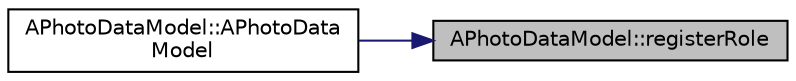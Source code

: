 digraph "APhotoDataModel::registerRole"
{
 // LATEX_PDF_SIZE
  edge [fontname="Helvetica",fontsize="10",labelfontname="Helvetica",labelfontsize="10"];
  node [fontname="Helvetica",fontsize="10",shape=record];
  rankdir="RL";
  Node1 [label="APhotoDataModel::registerRole",height=0.2,width=0.4,color="black", fillcolor="grey75", style="filled", fontcolor="black",tooltip=" "];
  Node1 -> Node2 [dir="back",color="midnightblue",fontsize="10",style="solid",fontname="Helvetica"];
  Node2 [label="APhotoDataModel::APhotoData\lModel",height=0.2,width=0.4,color="black", fillcolor="white", style="filled",URL="$class_a_photo_data_model.html#a05500b50c47540d48bf6a7d3ecec7db7",tooltip=" "];
}
